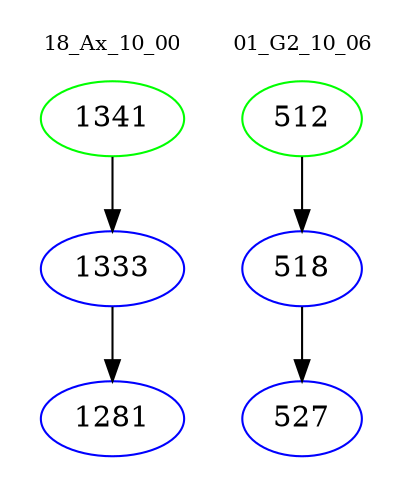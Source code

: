digraph{
subgraph cluster_0 {
color = white
label = "18_Ax_10_00";
fontsize=10;
T0_1341 [label="1341", color="green"]
T0_1341 -> T0_1333 [color="black"]
T0_1333 [label="1333", color="blue"]
T0_1333 -> T0_1281 [color="black"]
T0_1281 [label="1281", color="blue"]
}
subgraph cluster_1 {
color = white
label = "01_G2_10_06";
fontsize=10;
T1_512 [label="512", color="green"]
T1_512 -> T1_518 [color="black"]
T1_518 [label="518", color="blue"]
T1_518 -> T1_527 [color="black"]
T1_527 [label="527", color="blue"]
}
}
